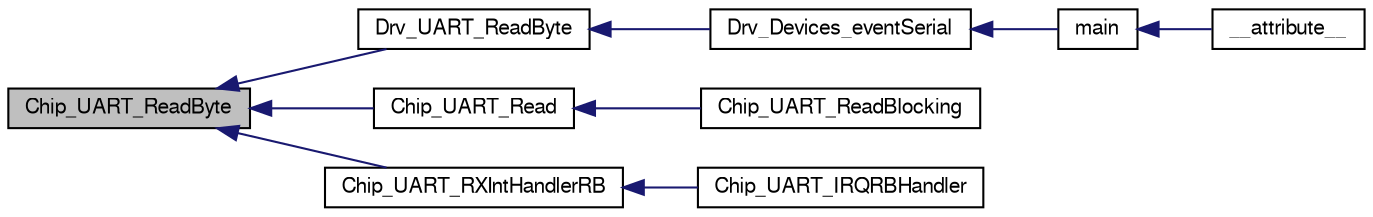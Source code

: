 digraph "Chip_UART_ReadByte"
{
  edge [fontname="FreeSans",fontsize="10",labelfontname="FreeSans",labelfontsize="10"];
  node [fontname="FreeSans",fontsize="10",shape=record];
  rankdir="LR";
  Node1 [label="Chip_UART_ReadByte",height=0.2,width=0.4,color="black", fillcolor="grey75", style="filled", fontcolor="black"];
  Node1 -> Node2 [dir="back",color="midnightblue",fontsize="10",style="solid"];
  Node2 [label="Drv_UART_ReadByte",height=0.2,width=0.4,color="black", fillcolor="white", style="filled",URL="$group__UART__Library.html#ga0332d0b4b9dee94a3464a62ab776b594",tooltip="Read one byte. "];
  Node2 -> Node3 [dir="back",color="midnightblue",fontsize="10",style="solid"];
  Node3 [label="Drv_Devices_eventSerial",height=0.2,width=0.4,color="black", fillcolor="white", style="filled",URL="$group__Devices__Library.html#ga8092c357f91843e6fa9db02735addc7d",tooltip="Function for receiving new commands. "];
  Node3 -> Node4 [dir="back",color="midnightblue",fontsize="10",style="solid"];
  Node4 [label="main",height=0.2,width=0.4,color="black", fillcolor="white", style="filled",URL="$group__Application__Layer.html#ga840291bc02cba5474a4cb46a9b9566fe"];
  Node4 -> Node5 [dir="back",color="midnightblue",fontsize="10",style="solid"];
  Node5 [label="__attribute__",height=0.2,width=0.4,color="black", fillcolor="white", style="filled",URL="$cr__startup__lpc175x__6x_8c.html#adce420b900676fa0caed5a713cac82fb"];
  Node1 -> Node6 [dir="back",color="midnightblue",fontsize="10",style="solid"];
  Node6 [label="Chip_UART_Read",height=0.2,width=0.4,color="black", fillcolor="white", style="filled",URL="$group__UART__17XX__40XX.html#ga06dd61ee7d8483847fea746978cb1c93",tooltip="Read data through the UART peripheral (non-blocking) "];
  Node6 -> Node7 [dir="back",color="midnightblue",fontsize="10",style="solid"];
  Node7 [label="Chip_UART_ReadBlocking",height=0.2,width=0.4,color="black", fillcolor="white", style="filled",URL="$group__UART__17XX__40XX.html#ga2b256d39f2fde9f8b923a2f341f5fea3",tooltip="Read data through the UART peripheral (blocking) "];
  Node1 -> Node8 [dir="back",color="midnightblue",fontsize="10",style="solid"];
  Node8 [label="Chip_UART_RXIntHandlerRB",height=0.2,width=0.4,color="black", fillcolor="white", style="filled",URL="$group__UART__17XX__40XX.html#gafdd19a312a2bed6ff1ccb47d5b68c248",tooltip="UART receive-only interrupt handler for ring buffers. "];
  Node8 -> Node9 [dir="back",color="midnightblue",fontsize="10",style="solid"];
  Node9 [label="Chip_UART_IRQRBHandler",height=0.2,width=0.4,color="black", fillcolor="white", style="filled",URL="$group__UART__17XX__40XX.html#ga8ab537af48951658e60af145690b656e",tooltip="UART receive/transmit interrupt handler for ring buffers. "];
}
